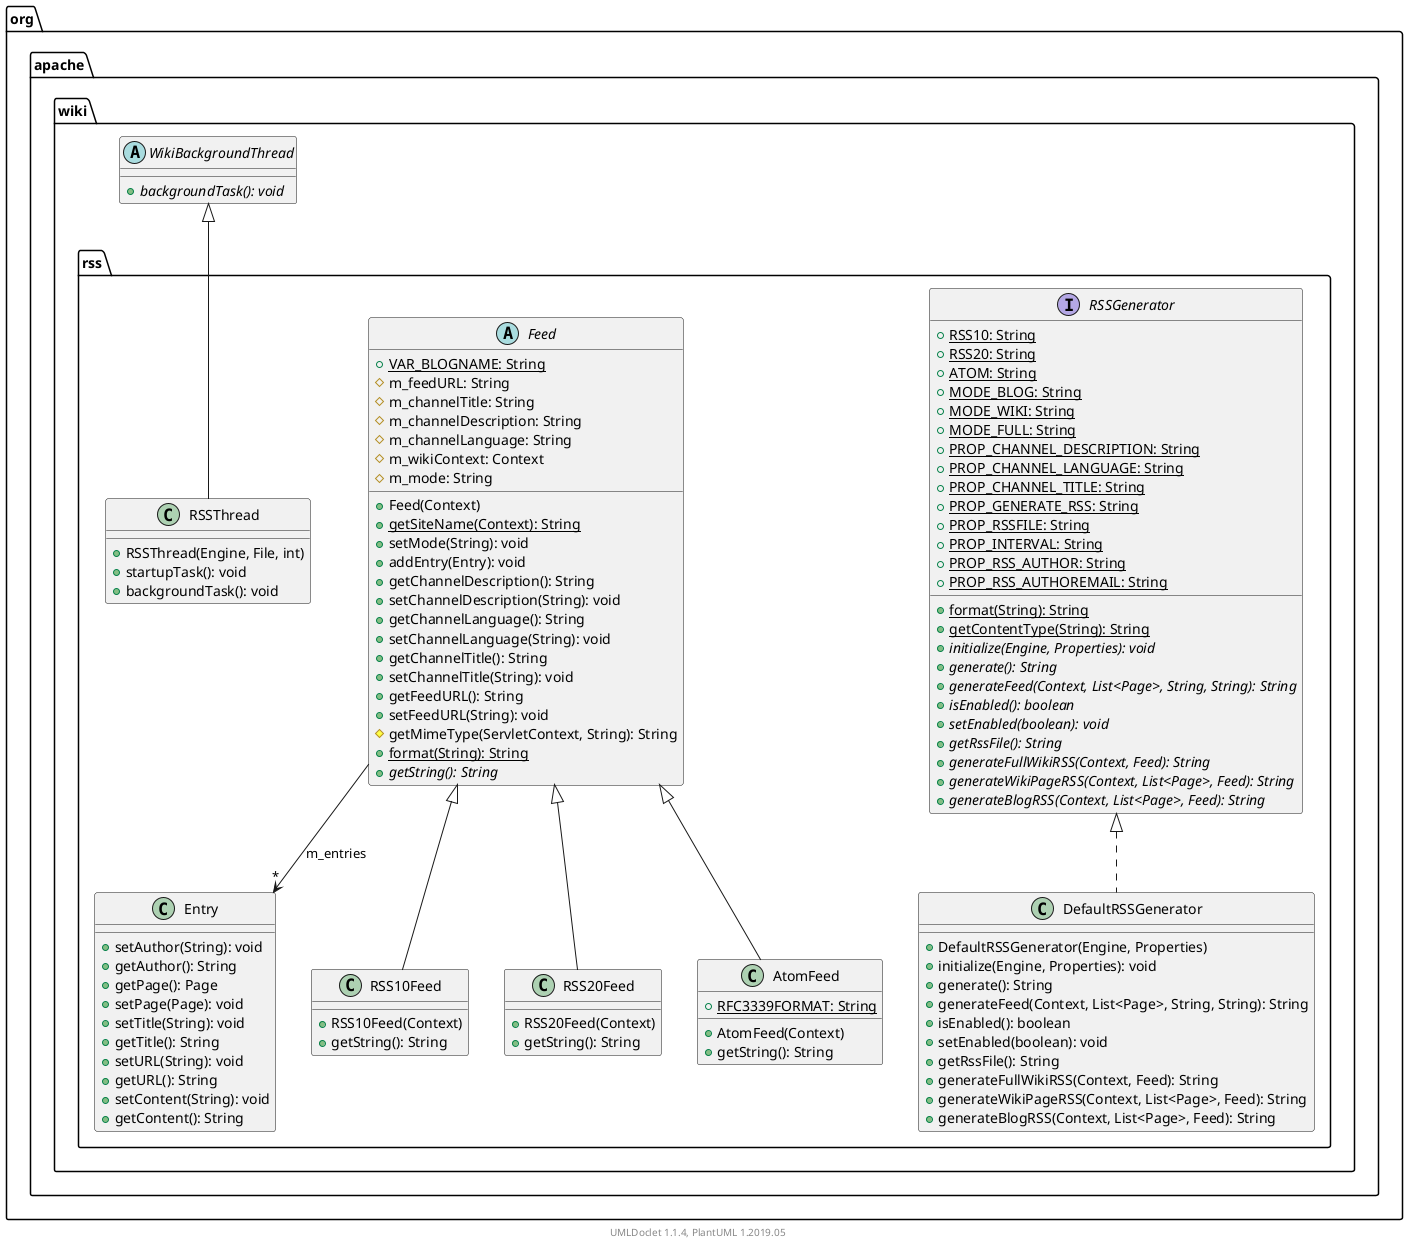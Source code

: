 @startuml

    namespace org.apache.wiki.rss {

        interface RSSGenerator [[RSSGenerator.html]] {
            {static} +RSS10: String
            {static} +RSS20: String
            {static} +ATOM: String
            {static} +MODE_BLOG: String
            {static} +MODE_WIKI: String
            {static} +MODE_FULL: String
            {static} +PROP_CHANNEL_DESCRIPTION: String
            {static} +PROP_CHANNEL_LANGUAGE: String
            {static} +PROP_CHANNEL_TITLE: String
            {static} +PROP_GENERATE_RSS: String
            {static} +PROP_RSSFILE: String
            {static} +PROP_INTERVAL: String
            {static} +PROP_RSS_AUTHOR: String
            {static} +PROP_RSS_AUTHOREMAIL: String
            {static} +format(String): String
            {static} +getContentType(String): String
            {abstract} +initialize(Engine, Properties): void
            {abstract} +generate(): String
            {abstract} +generateFeed(Context, List<Page>, String, String): String
            {abstract} +isEnabled(): boolean
            {abstract} +setEnabled(boolean): void
            {abstract} +getRssFile(): String
            {abstract} +generateFullWikiRSS(Context, Feed): String
            {abstract} +generateWikiPageRSS(Context, List<Page>, Feed): String
            {abstract} +generateBlogRSS(Context, List<Page>, Feed): String
        }

        abstract class Feed [[Feed.html]] {
            {static} +VAR_BLOGNAME: String
            #m_feedURL: String
            #m_channelTitle: String
            #m_channelDescription: String
            #m_channelLanguage: String
            #m_wikiContext: Context
            #m_mode: String
            +Feed(Context)
            {static} +getSiteName(Context): String
            +setMode(String): void
            +addEntry(Entry): void
            +getChannelDescription(): String
            +setChannelDescription(String): void
            +getChannelLanguage(): String
            +setChannelLanguage(String): void
            +getChannelTitle(): String
            +setChannelTitle(String): void
            +getFeedURL(): String
            +setFeedURL(String): void
            #getMimeType(ServletContext, String): String
            {static} +format(String): String
            {abstract} +getString(): String
        }

        class Entry [[Entry.html]] {
            +setAuthor(String): void
            +getAuthor(): String
            +getPage(): Page
            +setPage(Page): void
            +setTitle(String): void
            +getTitle(): String
            +setURL(String): void
            +getURL(): String
            +setContent(String): void
            +getContent(): String
        }

        class RSSThread [[RSSThread.html]] {
            +RSSThread(Engine, File, int)
            +startupTask(): void
            +backgroundTask(): void
        }

        class RSS10Feed [[RSS10Feed.html]] {
            +RSS10Feed(Context)
            +getString(): String
        }

        class RSS20Feed [[RSS20Feed.html]] {
            +RSS20Feed(Context)
            +getString(): String
        }

        class AtomFeed [[AtomFeed.html]] {
            {static} +RFC3339FORMAT: String
            +AtomFeed(Context)
            +getString(): String
        }

        class DefaultRSSGenerator [[DefaultRSSGenerator.html]] {
            +DefaultRSSGenerator(Engine, Properties)
            +initialize(Engine, Properties): void
            +generate(): String
            +generateFeed(Context, List<Page>, String, String): String
            +isEnabled(): boolean
            +setEnabled(boolean): void
            +getRssFile(): String
            +generateFullWikiRSS(Context, Feed): String
            +generateWikiPageRSS(Context, List<Page>, Feed): String
            +generateBlogRSS(Context, List<Page>, Feed): String
        }

        abstract class org.apache.wiki.WikiBackgroundThread {
            {abstract} +backgroundTask(): void
        }
        org.apache.wiki.WikiBackgroundThread <|-- RSSThread

        Feed <|-- RSS10Feed

        Feed <|-- RSS20Feed

        Feed <|-- AtomFeed

        RSSGenerator <|.. DefaultRSSGenerator

        Feed --> "*" Entry: m_entries

    }


    center footer UMLDoclet 1.1.4, PlantUML 1.2019.05
@enduml
